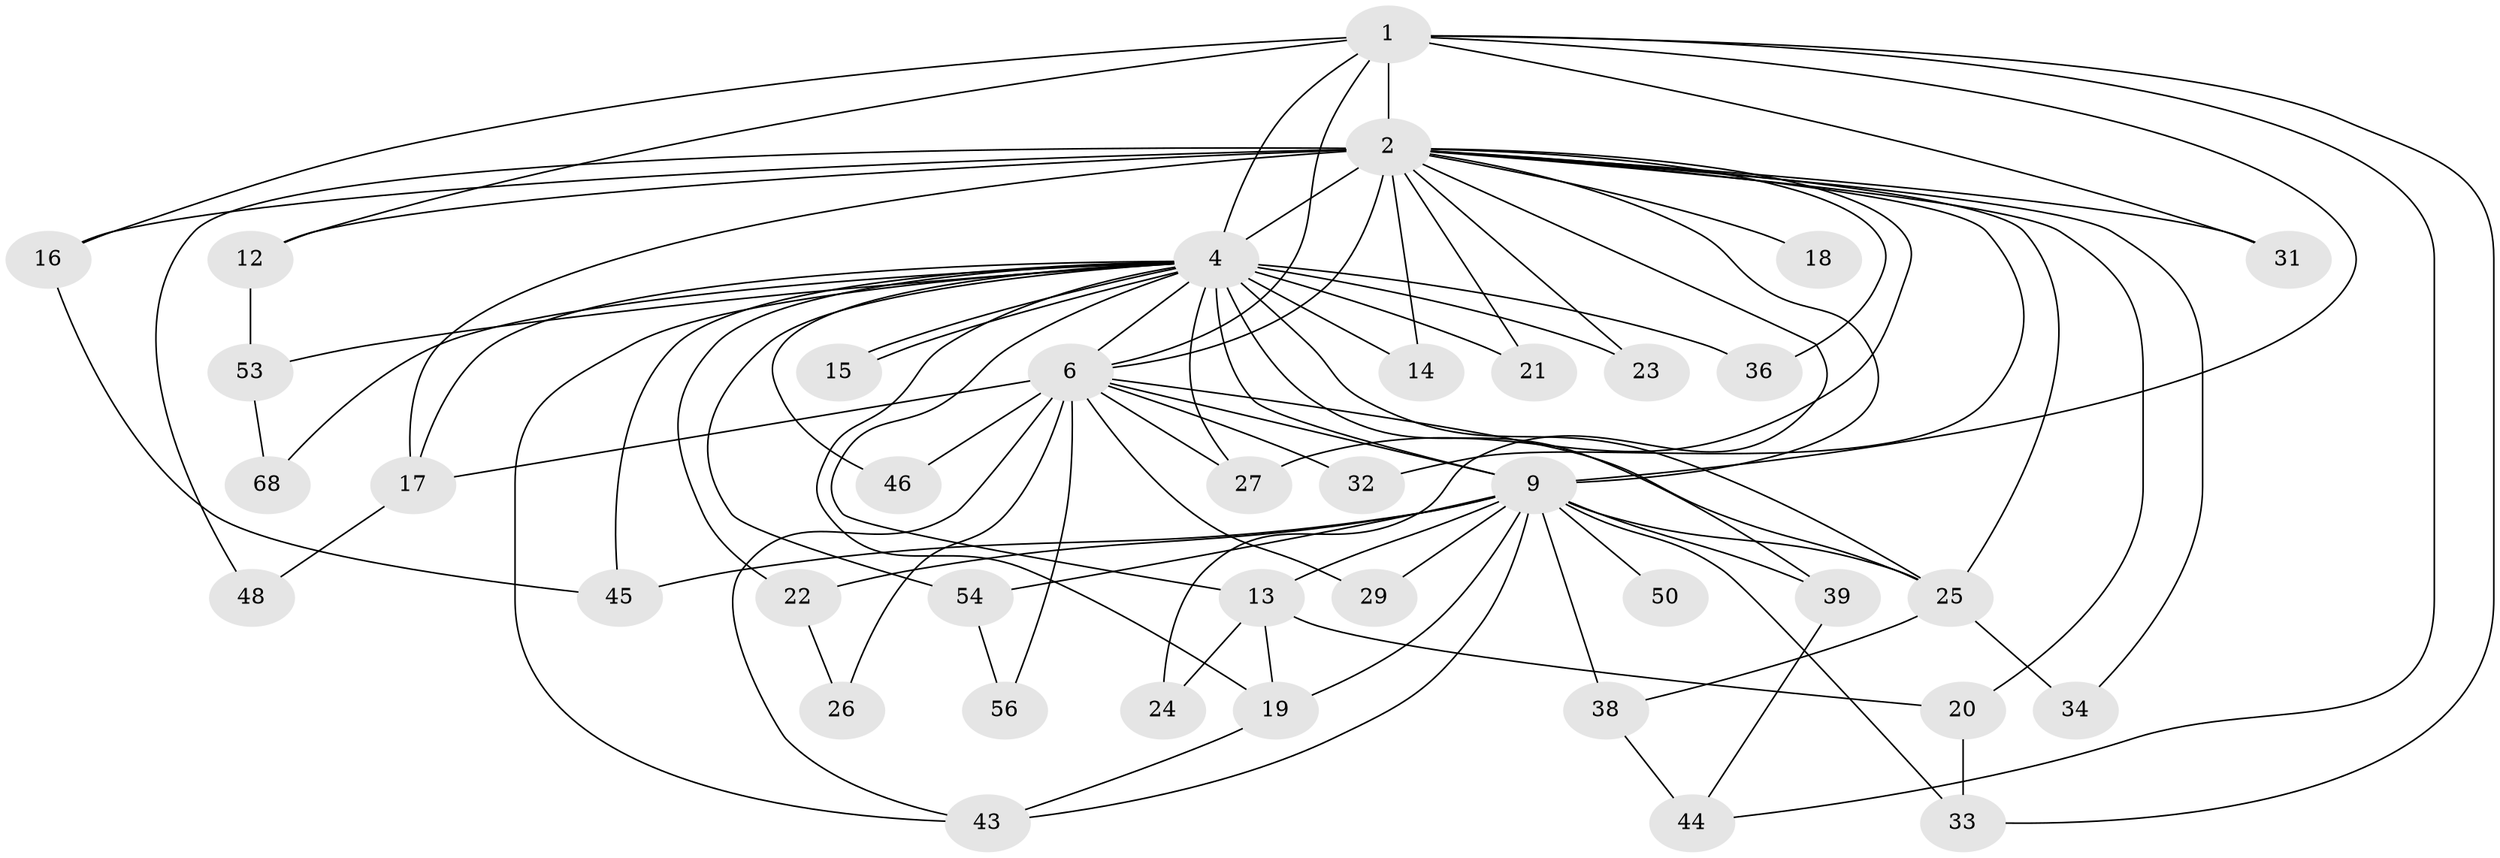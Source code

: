 // original degree distribution, {15: 0.012658227848101266, 22: 0.012658227848101266, 27: 0.012658227848101266, 19: 0.0379746835443038, 18: 0.02531645569620253, 12: 0.012658227848101266, 17: 0.012658227848101266, 4: 0.0759493670886076, 3: 0.24050632911392406, 5: 0.02531645569620253, 2: 0.5189873417721519, 7: 0.012658227848101266}
// Generated by graph-tools (version 1.1) at 2025/14/03/09/25 04:14:05]
// undirected, 39 vertices, 86 edges
graph export_dot {
graph [start="1"]
  node [color=gray90,style=filled];
  1;
  2 [super="+77+74+52+3"];
  4 [super="+8+42+67+78+5"];
  6 [super="+66+7+28"];
  9 [super="+10"];
  12;
  13;
  14;
  15;
  16 [super="+71"];
  17;
  18;
  19 [super="+40"];
  20;
  21;
  22 [super="+62"];
  23;
  24;
  25 [super="+69+57+37"];
  26;
  27;
  29;
  31;
  32;
  33 [super="+64"];
  34;
  36;
  38;
  39;
  43 [super="+47"];
  44 [super="+63"];
  45;
  46;
  48;
  50;
  53;
  54;
  56;
  68;
  1 -- 2 [weight=3];
  1 -- 4 [weight=3];
  1 -- 6 [weight=2];
  1 -- 9 [weight=2];
  1 -- 12;
  1 -- 16;
  1 -- 31;
  1 -- 33;
  1 -- 44;
  2 -- 4 [weight=11];
  2 -- 6 [weight=7];
  2 -- 9 [weight=4];
  2 -- 12;
  2 -- 14;
  2 -- 18 [weight=2];
  2 -- 20 [weight=2];
  2 -- 23;
  2 -- 24;
  2 -- 27;
  2 -- 31 [weight=2];
  2 -- 32;
  2 -- 16;
  2 -- 17;
  2 -- 21;
  2 -- 34;
  2 -- 36;
  2 -- 48;
  2 -- 25;
  4 -- 6 [weight=9];
  4 -- 9 [weight=7];
  4 -- 13;
  4 -- 15;
  4 -- 15;
  4 -- 17;
  4 -- 22 [weight=2];
  4 -- 23;
  4 -- 68;
  4 -- 14 [weight=2];
  4 -- 19;
  4 -- 25 [weight=2];
  4 -- 39;
  4 -- 54;
  4 -- 53;
  4 -- 21;
  4 -- 27;
  4 -- 43;
  4 -- 36;
  4 -- 45;
  4 -- 46;
  6 -- 9 [weight=6];
  6 -- 26;
  6 -- 27;
  6 -- 29;
  6 -- 32;
  6 -- 56;
  6 -- 46;
  6 -- 17;
  6 -- 43;
  6 -- 25;
  9 -- 22;
  9 -- 29;
  9 -- 43;
  9 -- 45 [weight=2];
  9 -- 50 [weight=2];
  9 -- 54;
  9 -- 38;
  9 -- 39;
  9 -- 13;
  9 -- 19;
  9 -- 25;
  9 -- 33;
  12 -- 53;
  13 -- 20;
  13 -- 24;
  13 -- 19;
  16 -- 45;
  17 -- 48;
  19 -- 43;
  20 -- 33;
  22 -- 26;
  25 -- 34 [weight=2];
  25 -- 38;
  38 -- 44;
  39 -- 44;
  53 -- 68;
  54 -- 56;
}

